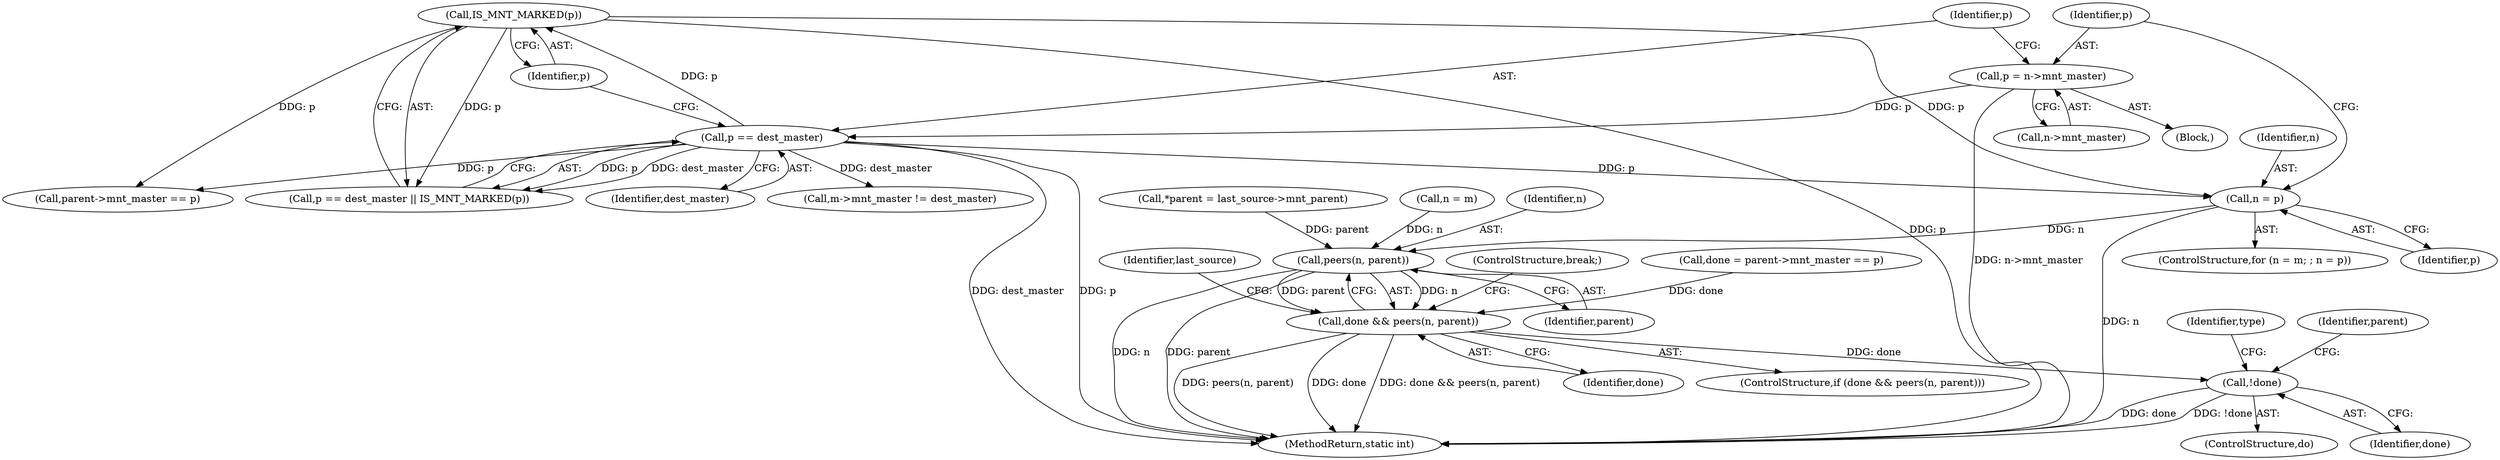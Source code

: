 digraph "0_linux_d29216842a85c7970c536108e093963f02714498_5@pointer" {
"1000144" [label="(Call,n = p)"];
"1000158" [label="(Call,IS_MNT_MARKED(p))"];
"1000155" [label="(Call,p == dest_master)"];
"1000148" [label="(Call,p = n->mnt_master)"];
"1000184" [label="(Call,peers(n, parent))"];
"1000182" [label="(Call,done && peers(n, parent))"];
"1000193" [label="(Call,!done)"];
"1000189" [label="(Identifier,last_source)"];
"1000161" [label="(ControlStructure,do)"];
"1000157" [label="(Identifier,dest_master)"];
"1000186" [label="(Identifier,parent)"];
"1000150" [label="(Call,n->mnt_master)"];
"1000273" [label="(MethodReturn,static int)"];
"1000164" [label="(Call,*parent = last_source->mnt_parent)"];
"1000182" [label="(Call,done && peers(n, parent))"];
"1000156" [label="(Identifier,p)"];
"1000187" [label="(ControlStructure,break;)"];
"1000196" [label="(Identifier,type)"];
"1000144" [label="(Call,n = p)"];
"1000249" [label="(Call,m->mnt_master != dest_master)"];
"1000174" [label="(Call,done = parent->mnt_master == p)"];
"1000165" [label="(Identifier,parent)"];
"1000141" [label="(Call,n = m)"];
"1000194" [label="(Identifier,done)"];
"1000184" [label="(Call,peers(n, parent))"];
"1000148" [label="(Call,p = n->mnt_master)"];
"1000183" [label="(Identifier,done)"];
"1000155" [label="(Call,p == dest_master)"];
"1000159" [label="(Identifier,p)"];
"1000181" [label="(ControlStructure,if (done && peers(n, parent)))"];
"1000176" [label="(Call,parent->mnt_master == p)"];
"1000140" [label="(ControlStructure,for (n = m; ; n = p))"];
"1000158" [label="(Call,IS_MNT_MARKED(p))"];
"1000185" [label="(Identifier,n)"];
"1000154" [label="(Call,p == dest_master || IS_MNT_MARKED(p))"];
"1000146" [label="(Identifier,p)"];
"1000149" [label="(Identifier,p)"];
"1000193" [label="(Call,!done)"];
"1000147" [label="(Block,)"];
"1000145" [label="(Identifier,n)"];
"1000144" -> "1000140"  [label="AST: "];
"1000144" -> "1000146"  [label="CFG: "];
"1000145" -> "1000144"  [label="AST: "];
"1000146" -> "1000144"  [label="AST: "];
"1000149" -> "1000144"  [label="CFG: "];
"1000144" -> "1000273"  [label="DDG: n"];
"1000158" -> "1000144"  [label="DDG: p"];
"1000155" -> "1000144"  [label="DDG: p"];
"1000144" -> "1000184"  [label="DDG: n"];
"1000158" -> "1000154"  [label="AST: "];
"1000158" -> "1000159"  [label="CFG: "];
"1000159" -> "1000158"  [label="AST: "];
"1000154" -> "1000158"  [label="CFG: "];
"1000158" -> "1000273"  [label="DDG: p"];
"1000158" -> "1000154"  [label="DDG: p"];
"1000155" -> "1000158"  [label="DDG: p"];
"1000158" -> "1000176"  [label="DDG: p"];
"1000155" -> "1000154"  [label="AST: "];
"1000155" -> "1000157"  [label="CFG: "];
"1000156" -> "1000155"  [label="AST: "];
"1000157" -> "1000155"  [label="AST: "];
"1000159" -> "1000155"  [label="CFG: "];
"1000154" -> "1000155"  [label="CFG: "];
"1000155" -> "1000273"  [label="DDG: dest_master"];
"1000155" -> "1000273"  [label="DDG: p"];
"1000155" -> "1000154"  [label="DDG: p"];
"1000155" -> "1000154"  [label="DDG: dest_master"];
"1000148" -> "1000155"  [label="DDG: p"];
"1000155" -> "1000176"  [label="DDG: p"];
"1000155" -> "1000249"  [label="DDG: dest_master"];
"1000148" -> "1000147"  [label="AST: "];
"1000148" -> "1000150"  [label="CFG: "];
"1000149" -> "1000148"  [label="AST: "];
"1000150" -> "1000148"  [label="AST: "];
"1000156" -> "1000148"  [label="CFG: "];
"1000148" -> "1000273"  [label="DDG: n->mnt_master"];
"1000184" -> "1000182"  [label="AST: "];
"1000184" -> "1000186"  [label="CFG: "];
"1000185" -> "1000184"  [label="AST: "];
"1000186" -> "1000184"  [label="AST: "];
"1000182" -> "1000184"  [label="CFG: "];
"1000184" -> "1000273"  [label="DDG: n"];
"1000184" -> "1000273"  [label="DDG: parent"];
"1000184" -> "1000182"  [label="DDG: n"];
"1000184" -> "1000182"  [label="DDG: parent"];
"1000141" -> "1000184"  [label="DDG: n"];
"1000164" -> "1000184"  [label="DDG: parent"];
"1000182" -> "1000181"  [label="AST: "];
"1000182" -> "1000183"  [label="CFG: "];
"1000183" -> "1000182"  [label="AST: "];
"1000187" -> "1000182"  [label="CFG: "];
"1000189" -> "1000182"  [label="CFG: "];
"1000182" -> "1000273"  [label="DDG: done && peers(n, parent)"];
"1000182" -> "1000273"  [label="DDG: peers(n, parent)"];
"1000182" -> "1000273"  [label="DDG: done"];
"1000174" -> "1000182"  [label="DDG: done"];
"1000182" -> "1000193"  [label="DDG: done"];
"1000193" -> "1000161"  [label="AST: "];
"1000193" -> "1000194"  [label="CFG: "];
"1000194" -> "1000193"  [label="AST: "];
"1000165" -> "1000193"  [label="CFG: "];
"1000196" -> "1000193"  [label="CFG: "];
"1000193" -> "1000273"  [label="DDG: done"];
"1000193" -> "1000273"  [label="DDG: !done"];
}
